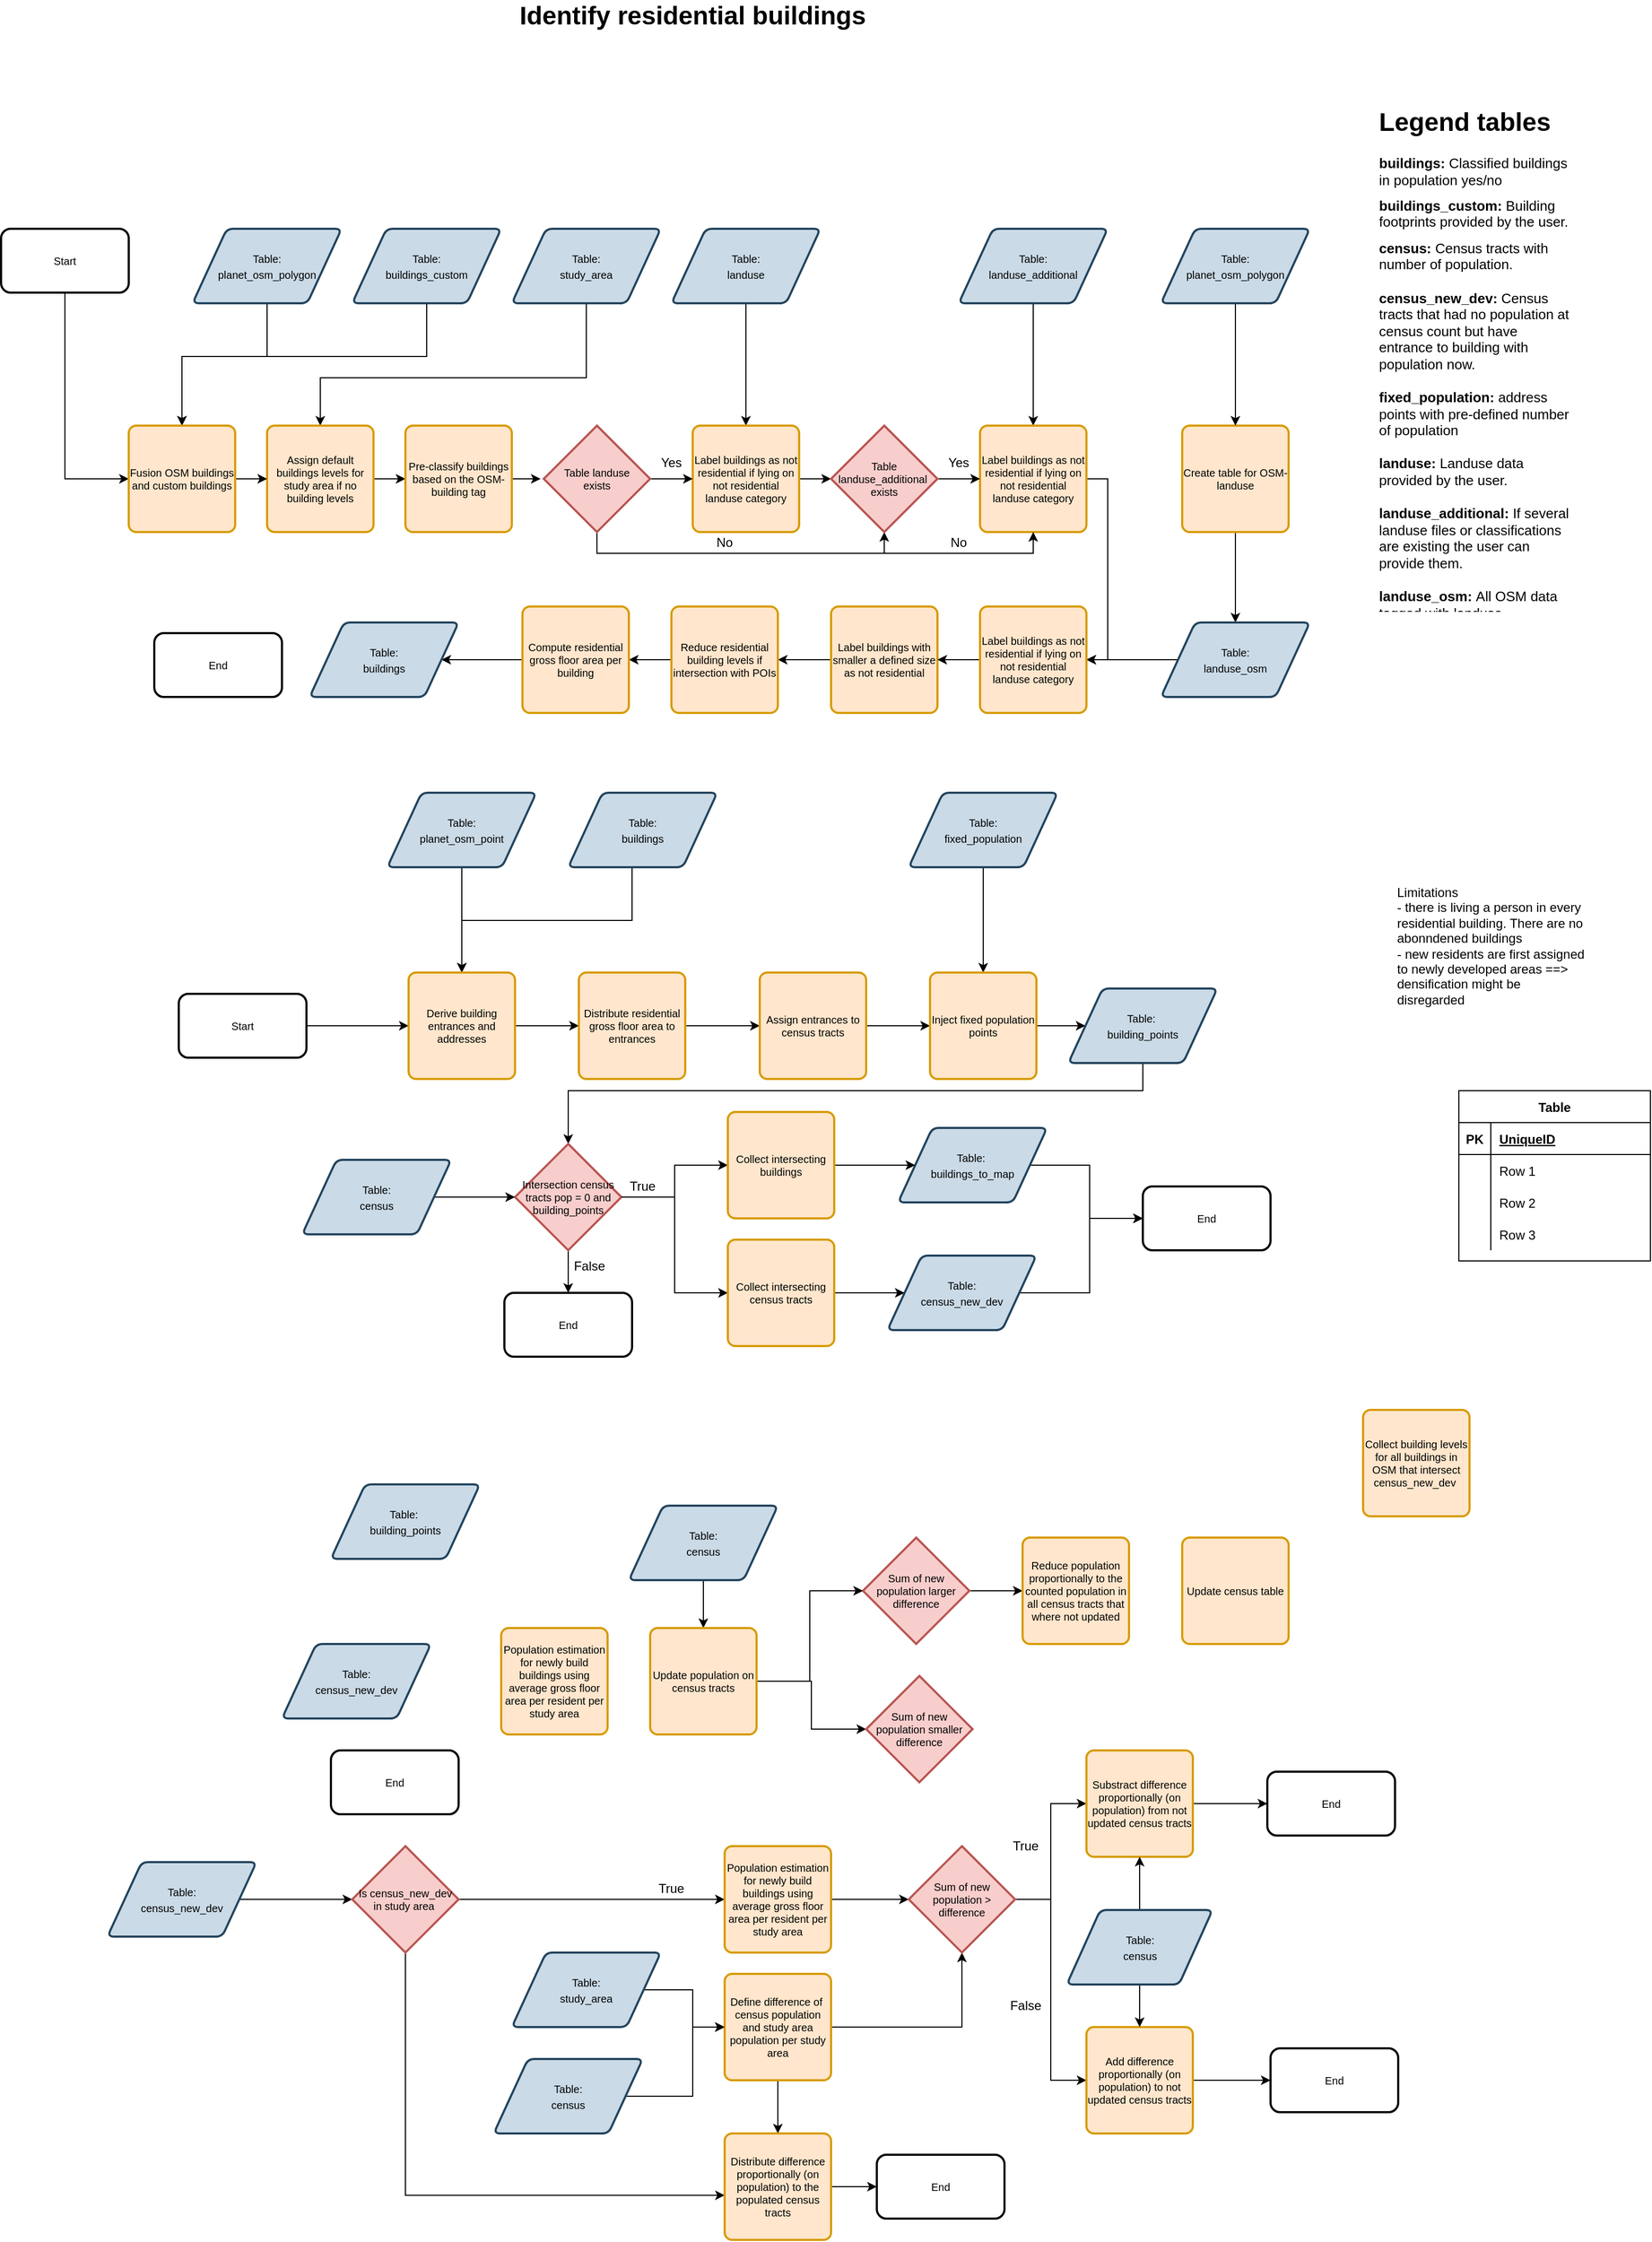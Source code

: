 <mxfile version="14.3.0" type="github">
  <diagram id="gSiPfwgvA54Z1C3vehDS" name="Page-1">
    <mxGraphModel dx="1589" dy="878" grid="1" gridSize="10" guides="1" tooltips="1" connect="1" arrows="1" fold="1" page="1" pageScale="1" pageWidth="827" pageHeight="1169" math="0" shadow="0">
      <root>
        <mxCell id="0" />
        <mxCell id="1" parent="0" />
        <mxCell id="zYgc90g8Zmz4CVXkP-po-25" style="edgeStyle=orthogonalEdgeStyle;rounded=0;orthogonalLoop=1;jettySize=auto;html=1;entryX=0;entryY=0.5;entryDx=0;entryDy=0;" parent="1" source="79B8dK87wqLwpo8yn6WV-3" target="Ia5hEZytAEmgdlomByLA-23" edge="1">
          <mxGeometry relative="1" as="geometry" />
        </mxCell>
        <mxCell id="79B8dK87wqLwpo8yn6WV-3" value="&lt;font style=&quot;font-size: 10px;&quot;&gt;Start&lt;/font&gt;" style="rounded=1;whiteSpace=wrap;html=1;strokeWidth=2;fontSize=10;" parent="1" vertex="1">
          <mxGeometry x="10" y="300" width="120" height="60" as="geometry" />
        </mxCell>
        <mxCell id="Ia5hEZytAEmgdlomByLA-24" style="edgeStyle=orthogonalEdgeStyle;rounded=0;orthogonalLoop=1;jettySize=auto;html=1;entryX=0.5;entryY=0;entryDx=0;entryDy=0;" parent="1" source="79B8dK87wqLwpo8yn6WV-5" target="Ia5hEZytAEmgdlomByLA-23" edge="1">
          <mxGeometry relative="1" as="geometry">
            <Array as="points">
              <mxPoint x="260" y="420" />
              <mxPoint x="180" y="420" />
            </Array>
          </mxGeometry>
        </mxCell>
        <mxCell id="79B8dK87wqLwpo8yn6WV-5" value="&lt;font style=&quot;font-size: 10px&quot;&gt;Table:&lt;br&gt;planet_osm_polygon&lt;/font&gt;" style="shape=parallelogram;html=1;strokeWidth=2;perimeter=parallelogramPerimeter;whiteSpace=wrap;rounded=1;arcSize=12;size=0.23;strokeColor=#23445d;fillColor=#CADAE6;" parent="1" vertex="1">
          <mxGeometry x="190" y="300" width="140" height="70" as="geometry" />
        </mxCell>
        <mxCell id="Ia5hEZytAEmgdlomByLA-28" style="edgeStyle=orthogonalEdgeStyle;rounded=0;orthogonalLoop=1;jettySize=auto;html=1;" parent="1" source="79B8dK87wqLwpo8yn6WV-6" target="79B8dK87wqLwpo8yn6WV-12" edge="1">
          <mxGeometry relative="1" as="geometry">
            <Array as="points">
              <mxPoint x="560" y="440" />
              <mxPoint x="310" y="440" />
            </Array>
          </mxGeometry>
        </mxCell>
        <mxCell id="79B8dK87wqLwpo8yn6WV-6" value="&lt;font style=&quot;font-size: 10px&quot;&gt;Table:&lt;br&gt;study_area&lt;/font&gt;" style="shape=parallelogram;html=1;strokeWidth=2;perimeter=parallelogramPerimeter;whiteSpace=wrap;rounded=1;arcSize=12;size=0.23;strokeColor=#23445d;fillColor=#CADAE6;" parent="1" vertex="1">
          <mxGeometry x="490" y="300" width="140" height="70" as="geometry" />
        </mxCell>
        <mxCell id="79B8dK87wqLwpo8yn6WV-23" style="edgeStyle=orthogonalEdgeStyle;rounded=0;orthogonalLoop=1;jettySize=auto;html=1;entryX=0;entryY=0.5;entryDx=0;entryDy=0;fontSize=10;" parent="1" source="79B8dK87wqLwpo8yn6WV-12" target="79B8dK87wqLwpo8yn6WV-13" edge="1">
          <mxGeometry relative="1" as="geometry" />
        </mxCell>
        <mxCell id="79B8dK87wqLwpo8yn6WV-12" value="Assign default buildings levels for study area if no building levels" style="rounded=1;whiteSpace=wrap;html=1;absoluteArcSize=1;arcSize=14;strokeWidth=2;fontSize=10;fillColor=#ffe6cc;strokeColor=#d79b00;" parent="1" vertex="1">
          <mxGeometry x="260" y="485" width="100" height="100" as="geometry" />
        </mxCell>
        <mxCell id="79B8dK87wqLwpo8yn6WV-36" style="edgeStyle=orthogonalEdgeStyle;rounded=0;orthogonalLoop=1;jettySize=auto;html=1;exitX=1;exitY=0.5;exitDx=0;exitDy=0;entryX=-0.03;entryY=0.495;entryDx=0;entryDy=0;entryPerimeter=0;fontSize=10;" parent="1" source="79B8dK87wqLwpo8yn6WV-13" target="79B8dK87wqLwpo8yn6WV-35" edge="1">
          <mxGeometry relative="1" as="geometry" />
        </mxCell>
        <mxCell id="79B8dK87wqLwpo8yn6WV-13" value="Pre-classify buildings based on the OSM-building tag" style="rounded=1;whiteSpace=wrap;html=1;absoluteArcSize=1;arcSize=14;strokeWidth=2;fontSize=10;fillColor=#ffe6cc;strokeColor=#d79b00;" parent="1" vertex="1">
          <mxGeometry x="390" y="485" width="100" height="100" as="geometry" />
        </mxCell>
        <mxCell id="79B8dK87wqLwpo8yn6WV-29" style="edgeStyle=orthogonalEdgeStyle;rounded=0;orthogonalLoop=1;jettySize=auto;html=1;fontSize=10;" parent="1" source="79B8dK87wqLwpo8yn6WV-14" target="79B8dK87wqLwpo8yn6WV-18" edge="1">
          <mxGeometry relative="1" as="geometry" />
        </mxCell>
        <mxCell id="79B8dK87wqLwpo8yn6WV-14" value="Create table for OSM-landuse" style="rounded=1;whiteSpace=wrap;html=1;absoluteArcSize=1;arcSize=14;strokeWidth=2;fontSize=10;fillColor=#ffe6cc;strokeColor=#d79b00;" parent="1" vertex="1">
          <mxGeometry x="1120" y="485" width="100" height="100" as="geometry" />
        </mxCell>
        <mxCell id="Ia5hEZytAEmgdlomByLA-18" value="" style="edgeStyle=orthogonalEdgeStyle;rounded=0;orthogonalLoop=1;jettySize=auto;html=1;" parent="1" source="79B8dK87wqLwpo8yn6WV-18" target="Ia5hEZytAEmgdlomByLA-10" edge="1">
          <mxGeometry relative="1" as="geometry" />
        </mxCell>
        <mxCell id="79B8dK87wqLwpo8yn6WV-18" value="&lt;font style=&quot;font-size: 10px&quot;&gt;Table:&lt;br&gt;landuse_osm&lt;/font&gt;" style="shape=parallelogram;html=1;strokeWidth=2;perimeter=parallelogramPerimeter;whiteSpace=wrap;rounded=1;arcSize=12;size=0.23;strokeColor=#23445d;fillColor=#CADAE6;" parent="1" vertex="1">
          <mxGeometry x="1100" y="670" width="140" height="70" as="geometry" />
        </mxCell>
        <mxCell id="Ia5hEZytAEmgdlomByLA-17" style="edgeStyle=orthogonalEdgeStyle;rounded=0;orthogonalLoop=1;jettySize=auto;html=1;" parent="1" source="79B8dK87wqLwpo8yn6WV-21" target="79B8dK87wqLwpo8yn6WV-14" edge="1">
          <mxGeometry relative="1" as="geometry" />
        </mxCell>
        <mxCell id="79B8dK87wqLwpo8yn6WV-21" value="&lt;font style=&quot;font-size: 10px&quot;&gt;Table:&lt;br&gt;planet_osm_polygon&lt;/font&gt;" style="shape=parallelogram;html=1;strokeWidth=2;perimeter=parallelogramPerimeter;whiteSpace=wrap;rounded=1;arcSize=12;size=0.23;strokeColor=#23445d;fillColor=#CADAE6;" parent="1" vertex="1">
          <mxGeometry x="1100" y="300" width="140" height="70" as="geometry" />
        </mxCell>
        <mxCell id="Ia5hEZytAEmgdlomByLA-5" style="edgeStyle=orthogonalEdgeStyle;rounded=0;orthogonalLoop=1;jettySize=auto;html=1;" parent="1" source="79B8dK87wqLwpo8yn6WV-24" target="79B8dK87wqLwpo8yn6WV-25" edge="1">
          <mxGeometry relative="1" as="geometry" />
        </mxCell>
        <mxCell id="79B8dK87wqLwpo8yn6WV-24" value="&lt;font style=&quot;font-size: 10px&quot;&gt;Table:&lt;br&gt;landuse&lt;br&gt;&lt;/font&gt;" style="shape=parallelogram;html=1;strokeWidth=2;perimeter=parallelogramPerimeter;whiteSpace=wrap;rounded=1;arcSize=12;size=0.23;strokeColor=#23445d;fillColor=#CADAE6;" parent="1" vertex="1">
          <mxGeometry x="640" y="300" width="140" height="70" as="geometry" />
        </mxCell>
        <mxCell id="Ia5hEZytAEmgdlomByLA-7" style="edgeStyle=orthogonalEdgeStyle;rounded=0;orthogonalLoop=1;jettySize=auto;html=1;exitX=1;exitY=0.5;exitDx=0;exitDy=0;entryX=0;entryY=0.5;entryDx=0;entryDy=0;entryPerimeter=0;" parent="1" source="79B8dK87wqLwpo8yn6WV-25" target="79B8dK87wqLwpo8yn6WV-38" edge="1">
          <mxGeometry relative="1" as="geometry" />
        </mxCell>
        <mxCell id="79B8dK87wqLwpo8yn6WV-25" value="Label buildings as not residential if lying on not residential landuse category" style="rounded=1;whiteSpace=wrap;html=1;absoluteArcSize=1;arcSize=14;strokeWidth=2;fontSize=10;fillColor=#ffe6cc;strokeColor=#d79b00;" parent="1" vertex="1">
          <mxGeometry x="660" y="485" width="100" height="100" as="geometry" />
        </mxCell>
        <mxCell id="Ia5hEZytAEmgdlomByLA-8" style="edgeStyle=orthogonalEdgeStyle;rounded=0;orthogonalLoop=1;jettySize=auto;html=1;entryX=0.5;entryY=0;entryDx=0;entryDy=0;" parent="1" source="79B8dK87wqLwpo8yn6WV-30" target="79B8dK87wqLwpo8yn6WV-31" edge="1">
          <mxGeometry relative="1" as="geometry" />
        </mxCell>
        <mxCell id="79B8dK87wqLwpo8yn6WV-30" value="&lt;font style=&quot;font-size: 10px&quot;&gt;Table:&lt;br&gt;landuse_additional&lt;br&gt;&lt;/font&gt;" style="shape=parallelogram;html=1;strokeWidth=2;perimeter=parallelogramPerimeter;whiteSpace=wrap;rounded=1;arcSize=12;size=0.23;strokeColor=#23445d;fillColor=#CADAE6;" parent="1" vertex="1">
          <mxGeometry x="910" y="300" width="140" height="70" as="geometry" />
        </mxCell>
        <mxCell id="Ia5hEZytAEmgdlomByLA-15" style="edgeStyle=orthogonalEdgeStyle;rounded=0;orthogonalLoop=1;jettySize=auto;html=1;exitX=1;exitY=0.5;exitDx=0;exitDy=0;entryX=1;entryY=0.5;entryDx=0;entryDy=0;" parent="1" source="79B8dK87wqLwpo8yn6WV-31" target="Ia5hEZytAEmgdlomByLA-10" edge="1">
          <mxGeometry relative="1" as="geometry" />
        </mxCell>
        <mxCell id="79B8dK87wqLwpo8yn6WV-31" value="Label buildings as not residential if lying on not residential landuse category" style="rounded=1;whiteSpace=wrap;html=1;absoluteArcSize=1;arcSize=14;strokeWidth=2;fontSize=10;fillColor=#ffe6cc;strokeColor=#d79b00;" parent="1" vertex="1">
          <mxGeometry x="930" y="485" width="100" height="100" as="geometry" />
        </mxCell>
        <mxCell id="Ia5hEZytAEmgdlomByLA-4" style="edgeStyle=orthogonalEdgeStyle;rounded=0;orthogonalLoop=1;jettySize=auto;html=1;exitX=1;exitY=0.5;exitDx=0;exitDy=0;exitPerimeter=0;entryX=0;entryY=0.5;entryDx=0;entryDy=0;" parent="1" source="79B8dK87wqLwpo8yn6WV-35" target="79B8dK87wqLwpo8yn6WV-25" edge="1">
          <mxGeometry relative="1" as="geometry" />
        </mxCell>
        <mxCell id="Ia5hEZytAEmgdlomByLA-16" style="edgeStyle=orthogonalEdgeStyle;rounded=0;orthogonalLoop=1;jettySize=auto;html=1;entryX=0.5;entryY=1;entryDx=0;entryDy=0;entryPerimeter=0;" parent="1" source="79B8dK87wqLwpo8yn6WV-35" target="79B8dK87wqLwpo8yn6WV-38" edge="1">
          <mxGeometry relative="1" as="geometry">
            <Array as="points">
              <mxPoint x="570" y="605" />
              <mxPoint x="840" y="605" />
            </Array>
          </mxGeometry>
        </mxCell>
        <mxCell id="79B8dK87wqLwpo8yn6WV-35" value="Table landuse &lt;br&gt;exists" style="strokeWidth=2;html=1;shape=mxgraph.flowchart.decision;whiteSpace=wrap;rounded=1;fontSize=10;fillColor=#f8cecc;strokeColor=#b85450;" parent="1" vertex="1">
          <mxGeometry x="520" y="485" width="100" height="100" as="geometry" />
        </mxCell>
        <mxCell id="Ia5hEZytAEmgdlomByLA-9" style="edgeStyle=orthogonalEdgeStyle;rounded=0;orthogonalLoop=1;jettySize=auto;html=1;exitX=1;exitY=0.5;exitDx=0;exitDy=0;exitPerimeter=0;entryX=0;entryY=0.5;entryDx=0;entryDy=0;" parent="1" source="79B8dK87wqLwpo8yn6WV-38" target="79B8dK87wqLwpo8yn6WV-31" edge="1">
          <mxGeometry relative="1" as="geometry" />
        </mxCell>
        <mxCell id="Ia5hEZytAEmgdlomByLA-21" style="edgeStyle=orthogonalEdgeStyle;rounded=0;orthogonalLoop=1;jettySize=auto;html=1;exitX=0.5;exitY=1;exitDx=0;exitDy=0;exitPerimeter=0;entryX=0.5;entryY=1;entryDx=0;entryDy=0;" parent="1" source="79B8dK87wqLwpo8yn6WV-38" target="79B8dK87wqLwpo8yn6WV-31" edge="1">
          <mxGeometry relative="1" as="geometry" />
        </mxCell>
        <mxCell id="79B8dK87wqLwpo8yn6WV-38" value="Table landuse_additional&amp;nbsp;&lt;br&gt;exists" style="strokeWidth=2;html=1;shape=mxgraph.flowchart.decision;whiteSpace=wrap;rounded=1;fontSize=10;fillColor=#f8cecc;strokeColor=#b85450;" parent="1" vertex="1">
          <mxGeometry x="790" y="485" width="100" height="100" as="geometry" />
        </mxCell>
        <mxCell id="Ia5hEZytAEmgdlomByLA-22" value="" style="edgeStyle=orthogonalEdgeStyle;rounded=0;orthogonalLoop=1;jettySize=auto;html=1;" parent="1" source="79B8dK87wqLwpo8yn6WV-40" target="79B8dK87wqLwpo8yn6WV-42" edge="1">
          <mxGeometry relative="1" as="geometry" />
        </mxCell>
        <mxCell id="79B8dK87wqLwpo8yn6WV-40" value="Label buildings with smaller a defined size as not residential" style="rounded=1;whiteSpace=wrap;html=1;absoluteArcSize=1;arcSize=14;strokeWidth=2;fontSize=10;fillColor=#ffe6cc;strokeColor=#d79b00;" parent="1" vertex="1">
          <mxGeometry x="790" y="655" width="100" height="100" as="geometry" />
        </mxCell>
        <mxCell id="zYgc90g8Zmz4CVXkP-po-23" value="" style="edgeStyle=orthogonalEdgeStyle;rounded=0;orthogonalLoop=1;jettySize=auto;html=1;" parent="1" source="79B8dK87wqLwpo8yn6WV-42" target="Ia5hEZytAEmgdlomByLA-44" edge="1">
          <mxGeometry relative="1" as="geometry" />
        </mxCell>
        <mxCell id="79B8dK87wqLwpo8yn6WV-42" value="Reduce residential building levels if intersection with POIs" style="rounded=1;whiteSpace=wrap;html=1;absoluteArcSize=1;arcSize=14;strokeWidth=2;fontSize=10;fillColor=#ffe6cc;strokeColor=#d79b00;" parent="1" vertex="1">
          <mxGeometry x="640" y="655" width="100" height="100" as="geometry" />
        </mxCell>
        <mxCell id="Ia5hEZytAEmgdlomByLA-26" style="edgeStyle=orthogonalEdgeStyle;rounded=0;orthogonalLoop=1;jettySize=auto;html=1;entryX=0.5;entryY=0;entryDx=0;entryDy=0;" parent="1" source="Ia5hEZytAEmgdlomByLA-1" target="Ia5hEZytAEmgdlomByLA-23" edge="1">
          <mxGeometry relative="1" as="geometry">
            <Array as="points">
              <mxPoint x="410" y="420" />
              <mxPoint x="180" y="420" />
            </Array>
          </mxGeometry>
        </mxCell>
        <mxCell id="Ia5hEZytAEmgdlomByLA-1" value="&lt;font style=&quot;font-size: 10px&quot;&gt;Table:&lt;br&gt;buildings_custom&lt;/font&gt;" style="shape=parallelogram;html=1;strokeWidth=2;perimeter=parallelogramPerimeter;whiteSpace=wrap;rounded=1;arcSize=12;size=0.23;strokeColor=#23445d;fillColor=#CADAE6;" parent="1" vertex="1">
          <mxGeometry x="340" y="300" width="140" height="70" as="geometry" />
        </mxCell>
        <mxCell id="Ia5hEZytAEmgdlomByLA-19" value="" style="edgeStyle=orthogonalEdgeStyle;rounded=0;orthogonalLoop=1;jettySize=auto;html=1;" parent="1" source="Ia5hEZytAEmgdlomByLA-10" target="79B8dK87wqLwpo8yn6WV-40" edge="1">
          <mxGeometry relative="1" as="geometry" />
        </mxCell>
        <mxCell id="Ia5hEZytAEmgdlomByLA-10" value="Label buildings as not residential if lying on not residential landuse category" style="rounded=1;whiteSpace=wrap;html=1;absoluteArcSize=1;arcSize=14;strokeWidth=2;fontSize=10;fillColor=#ffe6cc;strokeColor=#d79b00;" parent="1" vertex="1">
          <mxGeometry x="930" y="655" width="100" height="100" as="geometry" />
        </mxCell>
        <mxCell id="Ia5hEZytAEmgdlomByLA-27" value="" style="edgeStyle=orthogonalEdgeStyle;rounded=0;orthogonalLoop=1;jettySize=auto;html=1;" parent="1" source="Ia5hEZytAEmgdlomByLA-23" target="79B8dK87wqLwpo8yn6WV-12" edge="1">
          <mxGeometry relative="1" as="geometry" />
        </mxCell>
        <mxCell id="Ia5hEZytAEmgdlomByLA-23" value="Fusion OSM buildings and custom buildings" style="rounded=1;whiteSpace=wrap;html=1;absoluteArcSize=1;arcSize=14;strokeWidth=2;fontSize=10;fillColor=#ffe6cc;strokeColor=#d79b00;" parent="1" vertex="1">
          <mxGeometry x="130" y="485" width="100" height="100" as="geometry" />
        </mxCell>
        <mxCell id="Ia5hEZytAEmgdlomByLA-30" value="&lt;font style=&quot;font-size: 10px&quot;&gt;End&lt;/font&gt;" style="rounded=1;whiteSpace=wrap;html=1;strokeWidth=2;fontSize=10;" parent="1" vertex="1">
          <mxGeometry x="154" y="680" width="120" height="60" as="geometry" />
        </mxCell>
        <mxCell id="Ia5hEZytAEmgdlomByLA-32" value="Yes" style="text;html=1;strokeColor=none;fillColor=none;align=center;verticalAlign=middle;whiteSpace=wrap;rounded=0;" parent="1" vertex="1">
          <mxGeometry x="620" y="510" width="40" height="20" as="geometry" />
        </mxCell>
        <mxCell id="Ia5hEZytAEmgdlomByLA-34" value="No" style="text;html=1;strokeColor=none;fillColor=none;align=center;verticalAlign=middle;whiteSpace=wrap;rounded=0;" parent="1" vertex="1">
          <mxGeometry x="670" y="585" width="40" height="20" as="geometry" />
        </mxCell>
        <mxCell id="Ia5hEZytAEmgdlomByLA-35" value="No" style="text;html=1;strokeColor=none;fillColor=none;align=center;verticalAlign=middle;whiteSpace=wrap;rounded=0;" parent="1" vertex="1">
          <mxGeometry x="890" y="585" width="40" height="20" as="geometry" />
        </mxCell>
        <mxCell id="Ia5hEZytAEmgdlomByLA-36" value="Yes" style="text;html=1;strokeColor=none;fillColor=none;align=center;verticalAlign=middle;whiteSpace=wrap;rounded=0;" parent="1" vertex="1">
          <mxGeometry x="890" y="510" width="40" height="20" as="geometry" />
        </mxCell>
        <mxCell id="wJF8mjxWtDOm_poNGh10-41" value="" style="edgeStyle=orthogonalEdgeStyle;rounded=0;orthogonalLoop=1;jettySize=auto;html=1;" parent="1" source="Ia5hEZytAEmgdlomByLA-39" target="Ia5hEZytAEmgdlomByLA-43" edge="1">
          <mxGeometry relative="1" as="geometry" />
        </mxCell>
        <mxCell id="Ia5hEZytAEmgdlomByLA-39" value="&lt;font style=&quot;font-size: 10px&quot;&gt;Start&lt;/font&gt;" style="rounded=1;whiteSpace=wrap;html=1;strokeWidth=2;fontSize=10;" parent="1" vertex="1">
          <mxGeometry x="177" y="1019" width="120" height="60" as="geometry" />
        </mxCell>
        <mxCell id="zYgc90g8Zmz4CVXkP-po-4" style="edgeStyle=orthogonalEdgeStyle;rounded=0;orthogonalLoop=1;jettySize=auto;html=1;" parent="1" source="Ia5hEZytAEmgdlomByLA-40" target="Ia5hEZytAEmgdlomByLA-43" edge="1">
          <mxGeometry relative="1" as="geometry">
            <Array as="points">
              <mxPoint x="603" y="950" />
              <mxPoint x="443" y="950" />
            </Array>
          </mxGeometry>
        </mxCell>
        <mxCell id="Ia5hEZytAEmgdlomByLA-40" value="&lt;font style=&quot;font-size: 10px&quot;&gt;Table:&lt;br&gt;buildings&lt;br&gt;&lt;/font&gt;" style="shape=parallelogram;html=1;strokeWidth=2;perimeter=parallelogramPerimeter;whiteSpace=wrap;rounded=1;arcSize=12;size=0.23;strokeColor=#23445d;fillColor=#CADAE6;" parent="1" vertex="1">
          <mxGeometry x="543" y="830" width="140" height="70" as="geometry" />
        </mxCell>
        <mxCell id="Ia5hEZytAEmgdlomByLA-45" value="" style="edgeStyle=orthogonalEdgeStyle;rounded=0;orthogonalLoop=1;jettySize=auto;html=1;" parent="1" source="Ia5hEZytAEmgdlomByLA-42" target="Ia5hEZytAEmgdlomByLA-43" edge="1">
          <mxGeometry relative="1" as="geometry" />
        </mxCell>
        <mxCell id="Ia5hEZytAEmgdlomByLA-42" value="&lt;font style=&quot;font-size: 10px&quot;&gt;Table:&lt;br&gt;planet_osm_point&lt;br&gt;&lt;/font&gt;" style="shape=parallelogram;html=1;strokeWidth=2;perimeter=parallelogramPerimeter;whiteSpace=wrap;rounded=1;arcSize=12;size=0.23;strokeColor=#23445d;fillColor=#CADAE6;" parent="1" vertex="1">
          <mxGeometry x="373" y="830" width="140" height="70" as="geometry" />
        </mxCell>
        <mxCell id="zYgc90g8Zmz4CVXkP-po-5" value="" style="edgeStyle=orthogonalEdgeStyle;rounded=0;orthogonalLoop=1;jettySize=auto;html=1;" parent="1" source="Ia5hEZytAEmgdlomByLA-43" target="Ia5hEZytAEmgdlomByLA-47" edge="1">
          <mxGeometry relative="1" as="geometry" />
        </mxCell>
        <mxCell id="Ia5hEZytAEmgdlomByLA-43" value="Derive building entrances and addresses" style="rounded=1;whiteSpace=wrap;html=1;absoluteArcSize=1;arcSize=14;strokeWidth=2;fontSize=10;fillColor=#ffe6cc;strokeColor=#d79b00;" parent="1" vertex="1">
          <mxGeometry x="393" y="999" width="100" height="100" as="geometry" />
        </mxCell>
        <mxCell id="zYgc90g8Zmz4CVXkP-po-22" value="" style="edgeStyle=orthogonalEdgeStyle;rounded=0;orthogonalLoop=1;jettySize=auto;html=1;" parent="1" source="Ia5hEZytAEmgdlomByLA-44" target="zYgc90g8Zmz4CVXkP-po-21" edge="1">
          <mxGeometry relative="1" as="geometry" />
        </mxCell>
        <mxCell id="Ia5hEZytAEmgdlomByLA-44" value="Compute residential gross floor area per building" style="rounded=1;whiteSpace=wrap;html=1;absoluteArcSize=1;arcSize=14;strokeWidth=2;fontSize=10;fillColor=#ffe6cc;strokeColor=#d79b00;" parent="1" vertex="1">
          <mxGeometry x="500" y="655" width="100" height="100" as="geometry" />
        </mxCell>
        <mxCell id="zYgc90g8Zmz4CVXkP-po-7" value="" style="edgeStyle=orthogonalEdgeStyle;rounded=0;orthogonalLoop=1;jettySize=auto;html=1;" parent="1" source="Ia5hEZytAEmgdlomByLA-47" target="zYgc90g8Zmz4CVXkP-po-6" edge="1">
          <mxGeometry relative="1" as="geometry" />
        </mxCell>
        <mxCell id="Ia5hEZytAEmgdlomByLA-47" value="Distribute residential gross floor area to entrances" style="rounded=1;whiteSpace=wrap;html=1;absoluteArcSize=1;arcSize=14;strokeWidth=2;fontSize=10;fillColor=#ffe6cc;strokeColor=#d79b00;" parent="1" vertex="1">
          <mxGeometry x="553" y="999" width="100" height="100" as="geometry" />
        </mxCell>
        <mxCell id="zYgc90g8Zmz4CVXkP-po-10" value="" style="edgeStyle=orthogonalEdgeStyle;rounded=0;orthogonalLoop=1;jettySize=auto;html=1;" parent="1" source="Ia5hEZytAEmgdlomByLA-49" target="zYgc90g8Zmz4CVXkP-po-9" edge="1">
          <mxGeometry relative="1" as="geometry" />
        </mxCell>
        <mxCell id="Ia5hEZytAEmgdlomByLA-49" value="&lt;font style=&quot;font-size: 10px&quot;&gt;Table:&lt;br&gt;fixed_population&lt;br&gt;&lt;/font&gt;" style="shape=parallelogram;html=1;strokeWidth=2;perimeter=parallelogramPerimeter;whiteSpace=wrap;rounded=1;arcSize=12;size=0.23;strokeColor=#23445d;fillColor=#CADAE6;" parent="1" vertex="1">
          <mxGeometry x="863" y="830" width="140" height="70" as="geometry" />
        </mxCell>
        <mxCell id="Ia5hEZytAEmgdlomByLA-53" value="Population estimation for newly build buildings using average gross floor area per resident per study area" style="rounded=1;whiteSpace=wrap;html=1;absoluteArcSize=1;arcSize=14;strokeWidth=2;fontSize=10;fillColor=#ffe6cc;strokeColor=#d79b00;" parent="1" vertex="1">
          <mxGeometry x="480" y="1615" width="100" height="100" as="geometry" />
        </mxCell>
        <mxCell id="wJF8mjxWtDOm_poNGh10-36" value="" style="edgeStyle=orthogonalEdgeStyle;rounded=0;orthogonalLoop=1;jettySize=auto;html=1;" parent="1" source="Ia5hEZytAEmgdlomByLA-54" target="wJF8mjxWtDOm_poNGh10-33" edge="1">
          <mxGeometry relative="1" as="geometry" />
        </mxCell>
        <mxCell id="Ia5hEZytAEmgdlomByLA-54" value="Sum of new population larger difference" style="strokeWidth=2;html=1;shape=mxgraph.flowchart.decision;whiteSpace=wrap;rounded=1;fontSize=10;fillColor=#f8cecc;strokeColor=#b85450;" parent="1" vertex="1">
          <mxGeometry x="820" y="1530" width="100" height="100" as="geometry" />
        </mxCell>
        <mxCell id="zYgc90g8Zmz4CVXkP-po-1" value="&lt;font style=&quot;font-size: 24px&quot;&gt;&lt;b&gt;Identify residential buildings&lt;/b&gt;&lt;/font&gt;" style="text;html=1;strokeColor=none;fillColor=none;align=center;verticalAlign=middle;whiteSpace=wrap;rounded=0;" parent="1" vertex="1">
          <mxGeometry x="310" y="90" width="700" height="20" as="geometry" />
        </mxCell>
        <mxCell id="zYgc90g8Zmz4CVXkP-po-11" value="" style="edgeStyle=orthogonalEdgeStyle;rounded=0;orthogonalLoop=1;jettySize=auto;html=1;" parent="1" source="zYgc90g8Zmz4CVXkP-po-6" target="zYgc90g8Zmz4CVXkP-po-9" edge="1">
          <mxGeometry relative="1" as="geometry" />
        </mxCell>
        <mxCell id="zYgc90g8Zmz4CVXkP-po-6" value="Assign entrances to census tracts" style="rounded=1;whiteSpace=wrap;html=1;absoluteArcSize=1;arcSize=14;strokeWidth=2;fontSize=10;fillColor=#ffe6cc;strokeColor=#d79b00;" parent="1" vertex="1">
          <mxGeometry x="723" y="999" width="100" height="100" as="geometry" />
        </mxCell>
        <mxCell id="wJF8mjxWtDOm_poNGh10-5" value="" style="edgeStyle=orthogonalEdgeStyle;rounded=0;orthogonalLoop=1;jettySize=auto;html=1;" parent="1" source="zYgc90g8Zmz4CVXkP-po-9" target="wJF8mjxWtDOm_poNGh10-4" edge="1">
          <mxGeometry relative="1" as="geometry" />
        </mxCell>
        <mxCell id="zYgc90g8Zmz4CVXkP-po-9" value="Inject fixed population points" style="rounded=1;whiteSpace=wrap;html=1;absoluteArcSize=1;arcSize=14;strokeWidth=2;fontSize=10;fillColor=#ffe6cc;strokeColor=#d79b00;" parent="1" vertex="1">
          <mxGeometry x="883" y="999" width="100" height="100" as="geometry" />
        </mxCell>
        <mxCell id="zYgc90g8Zmz4CVXkP-po-17" value="Limitations&lt;br&gt;- there is living a person in every residential building. There are no abonndened buildings&lt;br&gt;- new residents are first assigned to newly developed areas ==&amp;gt; densification might be disregarded&lt;br&gt;" style="text;html=1;strokeColor=none;fillColor=none;align=left;verticalAlign=middle;whiteSpace=wrap;rounded=0;" parent="1" vertex="1">
          <mxGeometry x="1320" y="879" width="180" height="190" as="geometry" />
        </mxCell>
        <mxCell id="zYgc90g8Zmz4CVXkP-po-18" value="Collect building levels for all buildings in OSM that intersect census_new_dev&amp;nbsp;" style="rounded=1;whiteSpace=wrap;html=1;absoluteArcSize=1;arcSize=14;strokeWidth=2;fontSize=10;fillColor=#ffe6cc;strokeColor=#d79b00;" parent="1" vertex="1">
          <mxGeometry x="1290" y="1410" width="100" height="100" as="geometry" />
        </mxCell>
        <mxCell id="wJF8mjxWtDOm_poNGh10-68" style="edgeStyle=orthogonalEdgeStyle;rounded=0;orthogonalLoop=1;jettySize=auto;html=1;entryX=0;entryY=0.5;entryDx=0;entryDy=0;" parent="1" source="zYgc90g8Zmz4CVXkP-po-19" target="wJF8mjxWtDOm_poNGh10-42" edge="1">
          <mxGeometry relative="1" as="geometry">
            <Array as="points">
              <mxPoint x="1033" y="1180" />
              <mxPoint x="1033" y="1230" />
            </Array>
          </mxGeometry>
        </mxCell>
        <mxCell id="zYgc90g8Zmz4CVXkP-po-19" value="&lt;font style=&quot;font-size: 10px&quot;&gt;Table:&amp;nbsp;&lt;br&gt;buildings_to_map&lt;/font&gt;" style="shape=parallelogram;html=1;strokeWidth=2;perimeter=parallelogramPerimeter;whiteSpace=wrap;rounded=1;arcSize=12;size=0.23;strokeColor=#23445d;fillColor=#CADAE6;" parent="1" vertex="1">
          <mxGeometry x="853" y="1145" width="140" height="70" as="geometry" />
        </mxCell>
        <mxCell id="zYgc90g8Zmz4CVXkP-po-21" value="&lt;font style=&quot;font-size: 10px&quot;&gt;Table:&lt;br&gt;buildings&lt;br&gt;&lt;/font&gt;" style="shape=parallelogram;html=1;strokeWidth=2;perimeter=parallelogramPerimeter;whiteSpace=wrap;rounded=1;arcSize=12;size=0.23;strokeColor=#23445d;fillColor=#CADAE6;" parent="1" vertex="1">
          <mxGeometry x="300" y="670" width="140" height="70" as="geometry" />
        </mxCell>
        <mxCell id="zYgc90g8Zmz4CVXkP-po-24" value="&lt;h1&gt;&lt;span&gt;Legend tables&lt;/span&gt;&lt;/h1&gt;&lt;h1 style=&quot;font-size: 13px&quot;&gt;&lt;font style=&quot;font-size: 13px&quot;&gt;buildings: &lt;span style=&quot;font-weight: normal&quot;&gt;Classified buildings in population yes/no&amp;nbsp;&lt;/span&gt;&lt;/font&gt;&lt;/h1&gt;&lt;h1 style=&quot;font-size: 13px&quot;&gt;buildings_custom:&lt;span style=&quot;font-weight: normal&quot;&gt; Building footprints provided by the user.&lt;/span&gt;&lt;/h1&gt;&lt;div style=&quot;font-size: 13px&quot;&gt;&lt;font style=&quot;font-size: 13px&quot;&gt;&lt;b&gt;census: &lt;/b&gt;Census tracts with number of population.&lt;/font&gt;&lt;/div&gt;&lt;div style=&quot;font-size: 13px&quot;&gt;&lt;font style=&quot;font-size: 13px&quot;&gt;&lt;br&gt;&lt;/font&gt;&lt;/div&gt;&lt;div style=&quot;font-size: 13px&quot;&gt;&lt;font style=&quot;font-size: 13px&quot;&gt;&lt;b&gt;census_new_dev: &lt;/b&gt;Census tracts that had no population at census count but have entrance to building with population now.&lt;/font&gt;&lt;/div&gt;&lt;div style=&quot;font-size: 13px&quot;&gt;&lt;font style=&quot;font-size: 13px&quot;&gt;&lt;b&gt;&lt;br&gt;&lt;/b&gt;&lt;/font&gt;&lt;/div&gt;&lt;div style=&quot;font-size: 13px&quot;&gt;&lt;b&gt;fixed_population: &lt;/b&gt;address points with pre-defined number of population&lt;/div&gt;&lt;div style=&quot;font-size: 13px&quot;&gt;&lt;font style=&quot;font-size: 13px&quot;&gt;&lt;b&gt;&lt;br&gt;&lt;/b&gt;&lt;/font&gt;&lt;/div&gt;&lt;div style=&quot;font-size: 13px&quot;&gt;&lt;font style=&quot;font-size: 13px&quot;&gt;&lt;b&gt;landuse: &lt;/b&gt;Landuse data provided by the user.&lt;/font&gt;&lt;/div&gt;&lt;div style=&quot;font-size: 13px&quot;&gt;&lt;span style=&quot;font-weight: normal&quot;&gt;&lt;font style=&quot;font-size: 13px&quot;&gt;&lt;br&gt;&lt;/font&gt;&lt;/span&gt;&lt;/div&gt;&lt;div style=&quot;font-size: 13px&quot;&gt;&lt;font style=&quot;font-size: 13px&quot;&gt;&lt;b&gt;landuse_additional:&lt;/b&gt; If several landuse files or classifications are existing the user can provide them.&lt;/font&gt;&lt;/div&gt;&lt;div style=&quot;font-size: 13px&quot;&gt;&lt;font style=&quot;font-size: 13px&quot;&gt;&lt;br&gt;&lt;/font&gt;&lt;/div&gt;&lt;div style=&quot;font-size: 13px&quot;&gt;&lt;font style=&quot;font-size: 13px&quot;&gt;&lt;b&gt;landuse_osm: &lt;/b&gt;All OSM data tagged with landuse.&amp;nbsp;&lt;/font&gt;&lt;/div&gt;&lt;h1 style=&quot;font-size: 13px&quot;&gt;&lt;font style=&quot;font-size: 13px&quot;&gt;planet_osm_polygon:&lt;span style=&quot;font-weight: normal&quot;&gt; All OSM data modelled as Polygon&lt;/span&gt;&lt;/font&gt;&lt;/h1&gt;&lt;div&gt;&lt;font style=&quot;font-size: 13px&quot;&gt;&lt;h1 style=&quot;font-size: 13px&quot;&gt;planet_osm_point:&lt;span style=&quot;font-weight: normal&quot;&gt;&amp;nbsp;All OSM data modelled as Point&lt;/span&gt;&lt;/h1&gt;&lt;div&gt;&lt;span style=&quot;font-weight: normal&quot;&gt;&lt;br&gt;&lt;/span&gt;&lt;/div&gt;&lt;div&gt;&lt;span style=&quot;font-weight: normal&quot;&gt;&lt;br&gt;&lt;/span&gt;&lt;/div&gt;&lt;/font&gt;&lt;/div&gt;&lt;div style=&quot;font-size: 13px&quot;&gt;&lt;span style=&quot;font-weight: normal&quot;&gt;&lt;font style=&quot;font-size: 13px&quot;&gt;&lt;br&gt;&lt;/font&gt;&lt;/span&gt;&lt;/div&gt;&lt;div style=&quot;font-size: 13px&quot;&gt;&lt;span style=&quot;font-weight: normal&quot;&gt;&lt;br&gt;&lt;/span&gt;&lt;/div&gt;&lt;div&gt;&lt;span style=&quot;font-weight: normal&quot;&gt;&lt;br&gt;&lt;/span&gt;&lt;/div&gt;&lt;div&gt;&lt;span style=&quot;font-weight: normal&quot;&gt;&lt;br&gt;&lt;/span&gt;&lt;/div&gt;&lt;div&gt;&lt;span style=&quot;font-weight: normal&quot;&gt;&lt;br&gt;&lt;/span&gt;&lt;/div&gt;" style="text;html=1;strokeColor=none;fillColor=none;spacing=5;spacingTop=-20;whiteSpace=wrap;overflow=hidden;rounded=0;" parent="1" vertex="1">
          <mxGeometry x="1300" y="180" width="190" height="480" as="geometry" />
        </mxCell>
        <mxCell id="wJF8mjxWtDOm_poNGh10-66" style="edgeStyle=orthogonalEdgeStyle;rounded=0;orthogonalLoop=1;jettySize=auto;html=1;" parent="1" source="wJF8mjxWtDOm_poNGh10-4" target="wJF8mjxWtDOm_poNGh10-39" edge="1">
          <mxGeometry relative="1" as="geometry">
            <Array as="points">
              <mxPoint x="1083" y="1110" />
              <mxPoint x="543" y="1110" />
            </Array>
          </mxGeometry>
        </mxCell>
        <mxCell id="wJF8mjxWtDOm_poNGh10-4" value="&lt;font style=&quot;font-size: 10px&quot;&gt;Table:&amp;nbsp;&lt;br&gt;building_points&lt;/font&gt;" style="shape=parallelogram;html=1;strokeWidth=2;perimeter=parallelogramPerimeter;whiteSpace=wrap;rounded=1;arcSize=12;size=0.23;strokeColor=#23445d;fillColor=#CADAE6;" parent="1" vertex="1">
          <mxGeometry x="1013" y="1014" width="140" height="70" as="geometry" />
        </mxCell>
        <mxCell id="wJF8mjxWtDOm_poNGh10-6" value="&lt;font style=&quot;font-size: 10px&quot;&gt;Table:&amp;nbsp;&lt;br&gt;building_points&lt;/font&gt;" style="shape=parallelogram;html=1;strokeWidth=2;perimeter=parallelogramPerimeter;whiteSpace=wrap;rounded=1;arcSize=12;size=0.23;strokeColor=#23445d;fillColor=#CADAE6;" parent="1" vertex="1">
          <mxGeometry x="320" y="1480" width="140" height="70" as="geometry" />
        </mxCell>
        <mxCell id="wJF8mjxWtDOm_poNGh10-69" style="edgeStyle=orthogonalEdgeStyle;rounded=0;orthogonalLoop=1;jettySize=auto;html=1;entryX=0;entryY=0.5;entryDx=0;entryDy=0;" parent="1" source="wJF8mjxWtDOm_poNGh10-8" target="wJF8mjxWtDOm_poNGh10-42" edge="1">
          <mxGeometry relative="1" as="geometry">
            <Array as="points">
              <mxPoint x="1033" y="1300" />
              <mxPoint x="1033" y="1230" />
            </Array>
          </mxGeometry>
        </mxCell>
        <mxCell id="wJF8mjxWtDOm_poNGh10-8" value="&lt;font style=&quot;font-size: 10px&quot;&gt;Table:&lt;br&gt;census_new_dev&lt;br&gt;&lt;/font&gt;" style="shape=parallelogram;html=1;strokeWidth=2;perimeter=parallelogramPerimeter;whiteSpace=wrap;rounded=1;arcSize=12;size=0.23;strokeColor=#23445d;fillColor=#CADAE6;" parent="1" vertex="1">
          <mxGeometry x="843" y="1265" width="140" height="70" as="geometry" />
        </mxCell>
        <mxCell id="wJF8mjxWtDOm_poNGh10-11" value="&lt;font style=&quot;font-size: 10px&quot;&gt;Table:&lt;br&gt;census_new_dev&lt;br&gt;&lt;/font&gt;" style="shape=parallelogram;html=1;strokeWidth=2;perimeter=parallelogramPerimeter;whiteSpace=wrap;rounded=1;arcSize=12;size=0.23;strokeColor=#23445d;fillColor=#CADAE6;" parent="1" vertex="1">
          <mxGeometry x="274" y="1630" width="140" height="70" as="geometry" />
        </mxCell>
        <mxCell id="wJF8mjxWtDOm_poNGh10-25" value="" style="edgeStyle=orthogonalEdgeStyle;rounded=0;orthogonalLoop=1;jettySize=auto;html=1;" parent="1" source="wJF8mjxWtDOm_poNGh10-16" target="wJF8mjxWtDOm_poNGh10-17" edge="1">
          <mxGeometry relative="1" as="geometry" />
        </mxCell>
        <mxCell id="wJF8mjxWtDOm_poNGh10-16" value="&lt;font style=&quot;font-size: 10px&quot;&gt;Table:&lt;br&gt;census&lt;br&gt;&lt;/font&gt;" style="shape=parallelogram;html=1;strokeWidth=2;perimeter=parallelogramPerimeter;whiteSpace=wrap;rounded=1;arcSize=12;size=0.23;strokeColor=#23445d;fillColor=#CADAE6;" parent="1" vertex="1">
          <mxGeometry x="600" y="1500" width="140" height="70" as="geometry" />
        </mxCell>
        <mxCell id="wJF8mjxWtDOm_poNGh10-24" style="edgeStyle=orthogonalEdgeStyle;rounded=0;orthogonalLoop=1;jettySize=auto;html=1;entryX=0;entryY=0.5;entryDx=0;entryDy=0;entryPerimeter=0;" parent="1" source="wJF8mjxWtDOm_poNGh10-17" target="Ia5hEZytAEmgdlomByLA-54" edge="1">
          <mxGeometry relative="1" as="geometry" />
        </mxCell>
        <mxCell id="wJF8mjxWtDOm_poNGh10-30" style="edgeStyle=orthogonalEdgeStyle;rounded=0;orthogonalLoop=1;jettySize=auto;html=1;entryX=0;entryY=0.5;entryDx=0;entryDy=0;entryPerimeter=0;" parent="1" source="wJF8mjxWtDOm_poNGh10-17" target="wJF8mjxWtDOm_poNGh10-26" edge="1">
          <mxGeometry relative="1" as="geometry" />
        </mxCell>
        <mxCell id="wJF8mjxWtDOm_poNGh10-17" value="Update population on census tracts" style="rounded=1;whiteSpace=wrap;html=1;absoluteArcSize=1;arcSize=14;strokeWidth=2;fontSize=10;fillColor=#ffe6cc;strokeColor=#d79b00;" parent="1" vertex="1">
          <mxGeometry x="620" y="1615" width="100" height="100" as="geometry" />
        </mxCell>
        <mxCell id="2Fmk_maczDosi2yWpNws-30" style="edgeStyle=orthogonalEdgeStyle;rounded=0;orthogonalLoop=1;jettySize=auto;html=1;entryX=0;entryY=0.5;entryDx=0;entryDy=0;" edge="1" parent="1" source="wJF8mjxWtDOm_poNGh10-19" target="wJF8mjxWtDOm_poNGh10-20">
          <mxGeometry relative="1" as="geometry" />
        </mxCell>
        <mxCell id="wJF8mjxWtDOm_poNGh10-19" value="&lt;font style=&quot;font-size: 10px&quot;&gt;Table:&lt;br&gt;study_area&lt;br&gt;&lt;/font&gt;" style="shape=parallelogram;html=1;strokeWidth=2;perimeter=parallelogramPerimeter;whiteSpace=wrap;rounded=1;arcSize=12;size=0.23;strokeColor=#23445d;fillColor=#CADAE6;" parent="1" vertex="1">
          <mxGeometry x="490" y="1920" width="140" height="70" as="geometry" />
        </mxCell>
        <mxCell id="2Fmk_maczDosi2yWpNws-16" value="" style="edgeStyle=orthogonalEdgeStyle;rounded=0;orthogonalLoop=1;jettySize=auto;html=1;" edge="1" parent="1" source="wJF8mjxWtDOm_poNGh10-20" target="2Fmk_maczDosi2yWpNws-12">
          <mxGeometry relative="1" as="geometry" />
        </mxCell>
        <mxCell id="2Fmk_maczDosi2yWpNws-22" style="edgeStyle=orthogonalEdgeStyle;rounded=0;orthogonalLoop=1;jettySize=auto;html=1;entryX=0.5;entryY=1;entryDx=0;entryDy=0;entryPerimeter=0;" edge="1" parent="1" source="wJF8mjxWtDOm_poNGh10-20" target="2Fmk_maczDosi2yWpNws-18">
          <mxGeometry relative="1" as="geometry" />
        </mxCell>
        <mxCell id="wJF8mjxWtDOm_poNGh10-20" value="Define difference of&amp;nbsp; census population and study area population per study area" style="rounded=1;whiteSpace=wrap;html=1;absoluteArcSize=1;arcSize=14;strokeWidth=2;fontSize=10;fillColor=#ffe6cc;strokeColor=#d79b00;" parent="1" vertex="1">
          <mxGeometry x="690" y="1940" width="100" height="100" as="geometry" />
        </mxCell>
        <mxCell id="2Fmk_maczDosi2yWpNws-31" style="edgeStyle=orthogonalEdgeStyle;rounded=0;orthogonalLoop=1;jettySize=auto;html=1;entryX=0;entryY=0.5;entryDx=0;entryDy=0;" edge="1" parent="1" source="wJF8mjxWtDOm_poNGh10-22" target="wJF8mjxWtDOm_poNGh10-20">
          <mxGeometry relative="1" as="geometry">
            <Array as="points">
              <mxPoint x="660" y="2055" />
              <mxPoint x="660" y="1990" />
            </Array>
          </mxGeometry>
        </mxCell>
        <mxCell id="wJF8mjxWtDOm_poNGh10-22" value="&lt;font style=&quot;font-size: 10px&quot;&gt;Table:&lt;br&gt;census&lt;br&gt;&lt;/font&gt;" style="shape=parallelogram;html=1;strokeWidth=2;perimeter=parallelogramPerimeter;whiteSpace=wrap;rounded=1;arcSize=12;size=0.23;strokeColor=#23445d;fillColor=#CADAE6;" parent="1" vertex="1">
          <mxGeometry x="473" y="2020" width="140" height="70" as="geometry" />
        </mxCell>
        <mxCell id="wJF8mjxWtDOm_poNGh10-26" value="Sum of new population smaller difference" style="strokeWidth=2;html=1;shape=mxgraph.flowchart.decision;whiteSpace=wrap;rounded=1;fontSize=10;fillColor=#f8cecc;strokeColor=#b85450;" parent="1" vertex="1">
          <mxGeometry x="823" y="1660" width="100" height="100" as="geometry" />
        </mxCell>
        <mxCell id="wJF8mjxWtDOm_poNGh10-33" value="Reduce population proportionally to the counted population in all census tracts that where not updated" style="rounded=1;whiteSpace=wrap;html=1;absoluteArcSize=1;arcSize=14;strokeWidth=2;fontSize=10;fillColor=#ffe6cc;strokeColor=#d79b00;" parent="1" vertex="1">
          <mxGeometry x="970" y="1530" width="100" height="100" as="geometry" />
        </mxCell>
        <mxCell id="wJF8mjxWtDOm_poNGh10-37" value="Update census table" style="rounded=1;whiteSpace=wrap;html=1;absoluteArcSize=1;arcSize=14;strokeWidth=2;fontSize=10;fillColor=#ffe6cc;strokeColor=#d79b00;" parent="1" vertex="1">
          <mxGeometry x="1120" y="1530" width="100" height="100" as="geometry" />
        </mxCell>
        <mxCell id="wJF8mjxWtDOm_poNGh10-61" value="" style="edgeStyle=orthogonalEdgeStyle;rounded=0;orthogonalLoop=1;jettySize=auto;html=1;" parent="1" source="wJF8mjxWtDOm_poNGh10-39" target="wJF8mjxWtDOm_poNGh10-60" edge="1">
          <mxGeometry relative="1" as="geometry" />
        </mxCell>
        <mxCell id="wJF8mjxWtDOm_poNGh10-71" value="" style="edgeStyle=orthogonalEdgeStyle;rounded=0;orthogonalLoop=1;jettySize=auto;html=1;" parent="1" source="wJF8mjxWtDOm_poNGh10-39" target="wJF8mjxWtDOm_poNGh10-70" edge="1">
          <mxGeometry relative="1" as="geometry" />
        </mxCell>
        <mxCell id="wJF8mjxWtDOm_poNGh10-39" value="Intersection census tracts pop = 0 and building_points" style="strokeWidth=2;html=1;shape=mxgraph.flowchart.decision;whiteSpace=wrap;rounded=1;fontSize=10;fillColor=#f8cecc;strokeColor=#b85450;" parent="1" vertex="1">
          <mxGeometry x="493" y="1160" width="100" height="100" as="geometry" />
        </mxCell>
        <mxCell id="wJF8mjxWtDOm_poNGh10-42" value="&lt;font style=&quot;font-size: 10px&quot;&gt;End&lt;/font&gt;" style="rounded=1;whiteSpace=wrap;html=1;strokeWidth=2;fontSize=10;" parent="1" vertex="1">
          <mxGeometry x="1083" y="1200" width="120" height="60" as="geometry" />
        </mxCell>
        <mxCell id="wJF8mjxWtDOm_poNGh10-57" value="" style="edgeStyle=orthogonalEdgeStyle;rounded=0;orthogonalLoop=1;jettySize=auto;html=1;" parent="1" source="wJF8mjxWtDOm_poNGh10-43" target="wJF8mjxWtDOm_poNGh10-39" edge="1">
          <mxGeometry relative="1" as="geometry" />
        </mxCell>
        <mxCell id="wJF8mjxWtDOm_poNGh10-43" value="&lt;font style=&quot;font-size: 10px&quot;&gt;Table:&lt;br&gt;census&lt;br&gt;&lt;/font&gt;" style="shape=parallelogram;html=1;strokeWidth=2;perimeter=parallelogramPerimeter;whiteSpace=wrap;rounded=1;arcSize=12;size=0.23;strokeColor=#23445d;fillColor=#CADAE6;" parent="1" vertex="1">
          <mxGeometry x="293" y="1175" width="140" height="70" as="geometry" />
        </mxCell>
        <mxCell id="wJF8mjxWtDOm_poNGh10-44" value="Table" style="shape=table;startSize=30;container=1;collapsible=1;childLayout=tableLayout;fixedRows=1;rowLines=0;fontStyle=1;align=center;resizeLast=1;" parent="1" vertex="1">
          <mxGeometry x="1380" y="1110" width="180" height="160" as="geometry" />
        </mxCell>
        <mxCell id="wJF8mjxWtDOm_poNGh10-45" value="" style="shape=partialRectangle;collapsible=0;dropTarget=0;pointerEvents=0;fillColor=none;top=0;left=0;bottom=1;right=0;points=[[0,0.5],[1,0.5]];portConstraint=eastwest;" parent="wJF8mjxWtDOm_poNGh10-44" vertex="1">
          <mxGeometry y="30" width="180" height="30" as="geometry" />
        </mxCell>
        <mxCell id="wJF8mjxWtDOm_poNGh10-46" value="PK" style="shape=partialRectangle;connectable=0;fillColor=none;top=0;left=0;bottom=0;right=0;fontStyle=1;overflow=hidden;" parent="wJF8mjxWtDOm_poNGh10-45" vertex="1">
          <mxGeometry width="30" height="30" as="geometry" />
        </mxCell>
        <mxCell id="wJF8mjxWtDOm_poNGh10-47" value="UniqueID" style="shape=partialRectangle;connectable=0;fillColor=none;top=0;left=0;bottom=0;right=0;align=left;spacingLeft=6;fontStyle=5;overflow=hidden;" parent="wJF8mjxWtDOm_poNGh10-45" vertex="1">
          <mxGeometry x="30" width="150" height="30" as="geometry" />
        </mxCell>
        <mxCell id="wJF8mjxWtDOm_poNGh10-48" value="" style="shape=partialRectangle;collapsible=0;dropTarget=0;pointerEvents=0;fillColor=none;top=0;left=0;bottom=0;right=0;points=[[0,0.5],[1,0.5]];portConstraint=eastwest;" parent="wJF8mjxWtDOm_poNGh10-44" vertex="1">
          <mxGeometry y="60" width="180" height="30" as="geometry" />
        </mxCell>
        <mxCell id="wJF8mjxWtDOm_poNGh10-49" value="" style="shape=partialRectangle;connectable=0;fillColor=none;top=0;left=0;bottom=0;right=0;editable=1;overflow=hidden;" parent="wJF8mjxWtDOm_poNGh10-48" vertex="1">
          <mxGeometry width="30" height="30" as="geometry" />
        </mxCell>
        <mxCell id="wJF8mjxWtDOm_poNGh10-50" value="Row 1" style="shape=partialRectangle;connectable=0;fillColor=none;top=0;left=0;bottom=0;right=0;align=left;spacingLeft=6;overflow=hidden;" parent="wJF8mjxWtDOm_poNGh10-48" vertex="1">
          <mxGeometry x="30" width="150" height="30" as="geometry" />
        </mxCell>
        <mxCell id="wJF8mjxWtDOm_poNGh10-51" value="" style="shape=partialRectangle;collapsible=0;dropTarget=0;pointerEvents=0;fillColor=none;top=0;left=0;bottom=0;right=0;points=[[0,0.5],[1,0.5]];portConstraint=eastwest;" parent="wJF8mjxWtDOm_poNGh10-44" vertex="1">
          <mxGeometry y="90" width="180" height="30" as="geometry" />
        </mxCell>
        <mxCell id="wJF8mjxWtDOm_poNGh10-52" value="" style="shape=partialRectangle;connectable=0;fillColor=none;top=0;left=0;bottom=0;right=0;editable=1;overflow=hidden;" parent="wJF8mjxWtDOm_poNGh10-51" vertex="1">
          <mxGeometry width="30" height="30" as="geometry" />
        </mxCell>
        <mxCell id="wJF8mjxWtDOm_poNGh10-53" value="Row 2" style="shape=partialRectangle;connectable=0;fillColor=none;top=0;left=0;bottom=0;right=0;align=left;spacingLeft=6;overflow=hidden;" parent="wJF8mjxWtDOm_poNGh10-51" vertex="1">
          <mxGeometry x="30" width="150" height="30" as="geometry" />
        </mxCell>
        <mxCell id="wJF8mjxWtDOm_poNGh10-54" value="" style="shape=partialRectangle;collapsible=0;dropTarget=0;pointerEvents=0;fillColor=none;top=0;left=0;bottom=0;right=0;points=[[0,0.5],[1,0.5]];portConstraint=eastwest;" parent="wJF8mjxWtDOm_poNGh10-44" vertex="1">
          <mxGeometry y="120" width="180" height="30" as="geometry" />
        </mxCell>
        <mxCell id="wJF8mjxWtDOm_poNGh10-55" value="" style="shape=partialRectangle;connectable=0;fillColor=none;top=0;left=0;bottom=0;right=0;editable=1;overflow=hidden;" parent="wJF8mjxWtDOm_poNGh10-54" vertex="1">
          <mxGeometry width="30" height="30" as="geometry" />
        </mxCell>
        <mxCell id="wJF8mjxWtDOm_poNGh10-56" value="Row 3" style="shape=partialRectangle;connectable=0;fillColor=none;top=0;left=0;bottom=0;right=0;align=left;spacingLeft=6;overflow=hidden;" parent="wJF8mjxWtDOm_poNGh10-54" vertex="1">
          <mxGeometry x="30" width="150" height="30" as="geometry" />
        </mxCell>
        <mxCell id="wJF8mjxWtDOm_poNGh10-65" style="edgeStyle=orthogonalEdgeStyle;rounded=0;orthogonalLoop=1;jettySize=auto;html=1;entryX=0;entryY=0.5;entryDx=0;entryDy=0;" parent="1" source="wJF8mjxWtDOm_poNGh10-60" target="zYgc90g8Zmz4CVXkP-po-19" edge="1">
          <mxGeometry relative="1" as="geometry" />
        </mxCell>
        <mxCell id="wJF8mjxWtDOm_poNGh10-60" value="Collect intersecting buildings" style="rounded=1;whiteSpace=wrap;html=1;absoluteArcSize=1;arcSize=14;strokeWidth=2;fontSize=10;fillColor=#ffe6cc;strokeColor=#d79b00;" parent="1" vertex="1">
          <mxGeometry x="693" y="1130" width="100" height="100" as="geometry" />
        </mxCell>
        <mxCell id="wJF8mjxWtDOm_poNGh10-64" style="edgeStyle=orthogonalEdgeStyle;rounded=0;orthogonalLoop=1;jettySize=auto;html=1;exitX=0;exitY=1;exitDx=0;exitDy=0;entryX=0;entryY=0.5;entryDx=0;entryDy=0;" parent="1" source="wJF8mjxWtDOm_poNGh10-62" target="wJF8mjxWtDOm_poNGh10-63" edge="1">
          <mxGeometry relative="1" as="geometry">
            <Array as="points">
              <mxPoint x="643" y="1210" />
              <mxPoint x="643" y="1300" />
            </Array>
          </mxGeometry>
        </mxCell>
        <mxCell id="wJF8mjxWtDOm_poNGh10-62" value="True" style="text;html=1;strokeColor=none;fillColor=none;align=center;verticalAlign=middle;whiteSpace=wrap;rounded=0;" parent="1" vertex="1">
          <mxGeometry x="593" y="1190" width="40" height="20" as="geometry" />
        </mxCell>
        <mxCell id="wJF8mjxWtDOm_poNGh10-67" value="" style="edgeStyle=orthogonalEdgeStyle;rounded=0;orthogonalLoop=1;jettySize=auto;html=1;" parent="1" source="wJF8mjxWtDOm_poNGh10-63" target="wJF8mjxWtDOm_poNGh10-8" edge="1">
          <mxGeometry relative="1" as="geometry" />
        </mxCell>
        <mxCell id="wJF8mjxWtDOm_poNGh10-63" value="Collect intersecting census tracts" style="rounded=1;whiteSpace=wrap;html=1;absoluteArcSize=1;arcSize=14;strokeWidth=2;fontSize=10;fillColor=#ffe6cc;strokeColor=#d79b00;" parent="1" vertex="1">
          <mxGeometry x="693" y="1250" width="100" height="100" as="geometry" />
        </mxCell>
        <mxCell id="wJF8mjxWtDOm_poNGh10-70" value="&lt;font style=&quot;font-size: 10px&quot;&gt;End&lt;/font&gt;" style="rounded=1;whiteSpace=wrap;html=1;strokeWidth=2;fontSize=10;" parent="1" vertex="1">
          <mxGeometry x="483" y="1300" width="120" height="60" as="geometry" />
        </mxCell>
        <mxCell id="wJF8mjxWtDOm_poNGh10-72" value="False" style="text;html=1;strokeColor=none;fillColor=none;align=center;verticalAlign=middle;whiteSpace=wrap;rounded=0;" parent="1" vertex="1">
          <mxGeometry x="543" y="1265" width="40" height="20" as="geometry" />
        </mxCell>
        <mxCell id="wJF8mjxWtDOm_poNGh10-87" style="edgeStyle=orthogonalEdgeStyle;rounded=0;orthogonalLoop=1;jettySize=auto;html=1;entryX=0;entryY=0.5;entryDx=0;entryDy=0;entryPerimeter=0;" parent="1" source="wJF8mjxWtDOm_poNGh10-76" target="wJF8mjxWtDOm_poNGh10-77" edge="1">
          <mxGeometry relative="1" as="geometry" />
        </mxCell>
        <mxCell id="wJF8mjxWtDOm_poNGh10-76" value="&lt;font style=&quot;font-size: 10px&quot;&gt;Table:&lt;br&gt;census_new_dev&lt;br&gt;&lt;/font&gt;" style="shape=parallelogram;html=1;strokeWidth=2;perimeter=parallelogramPerimeter;whiteSpace=wrap;rounded=1;arcSize=12;size=0.23;strokeColor=#23445d;fillColor=#CADAE6;" parent="1" vertex="1">
          <mxGeometry x="110" y="1835" width="140" height="70" as="geometry" />
        </mxCell>
        <mxCell id="2Fmk_maczDosi2yWpNws-6" value="" style="edgeStyle=orthogonalEdgeStyle;rounded=0;orthogonalLoop=1;jettySize=auto;html=1;entryX=0;entryY=0.5;entryDx=0;entryDy=0;" edge="1" parent="1" source="wJF8mjxWtDOm_poNGh10-77" target="2Fmk_maczDosi2yWpNws-13">
          <mxGeometry relative="1" as="geometry">
            <mxPoint x="670" y="1870" as="targetPoint" />
          </mxGeometry>
        </mxCell>
        <mxCell id="2Fmk_maczDosi2yWpNws-23" style="edgeStyle=orthogonalEdgeStyle;rounded=0;orthogonalLoop=1;jettySize=auto;html=1;entryX=0.001;entryY=0.581;entryDx=0;entryDy=0;entryPerimeter=0;" edge="1" parent="1" source="wJF8mjxWtDOm_poNGh10-77" target="2Fmk_maczDosi2yWpNws-12">
          <mxGeometry relative="1" as="geometry">
            <Array as="points">
              <mxPoint x="390" y="2148" />
            </Array>
          </mxGeometry>
        </mxCell>
        <mxCell id="wJF8mjxWtDOm_poNGh10-77" value="Is census_new_dev in study area&amp;nbsp;" style="strokeWidth=2;html=1;shape=mxgraph.flowchart.decision;whiteSpace=wrap;rounded=1;fontSize=10;fillColor=#f8cecc;strokeColor=#b85450;" parent="1" vertex="1">
          <mxGeometry x="340" y="1820" width="100" height="100" as="geometry" />
        </mxCell>
        <mxCell id="wJF8mjxWtDOm_poNGh10-83" value="True" style="text;html=1;strokeColor=none;fillColor=none;align=center;verticalAlign=middle;whiteSpace=wrap;rounded=0;" parent="1" vertex="1">
          <mxGeometry x="620" y="1850" width="40" height="20" as="geometry" />
        </mxCell>
        <mxCell id="wJF8mjxWtDOm_poNGh10-85" value="False" style="text;html=1;strokeColor=none;fillColor=none;align=center;verticalAlign=middle;whiteSpace=wrap;rounded=0;" parent="1" vertex="1">
          <mxGeometry x="953" y="1960" width="40" height="20" as="geometry" />
        </mxCell>
        <mxCell id="2Fmk_maczDosi2yWpNws-37" value="" style="edgeStyle=orthogonalEdgeStyle;rounded=0;orthogonalLoop=1;jettySize=auto;html=1;" edge="1" parent="1" source="2Fmk_maczDosi2yWpNws-12" target="2Fmk_maczDosi2yWpNws-36">
          <mxGeometry relative="1" as="geometry" />
        </mxCell>
        <mxCell id="2Fmk_maczDosi2yWpNws-12" value="Distribute difference proportionally (on population) to the populated census tracts" style="rounded=1;whiteSpace=wrap;html=1;absoluteArcSize=1;arcSize=14;strokeWidth=2;fontSize=10;fillColor=#ffe6cc;strokeColor=#d79b00;" vertex="1" parent="1">
          <mxGeometry x="690" y="2090" width="100" height="100" as="geometry" />
        </mxCell>
        <mxCell id="2Fmk_maczDosi2yWpNws-19" value="" style="edgeStyle=orthogonalEdgeStyle;rounded=0;orthogonalLoop=1;jettySize=auto;html=1;" edge="1" parent="1" source="2Fmk_maczDosi2yWpNws-13" target="2Fmk_maczDosi2yWpNws-18">
          <mxGeometry relative="1" as="geometry" />
        </mxCell>
        <mxCell id="2Fmk_maczDosi2yWpNws-13" value="Population estimation for newly build buildings using average gross floor area per resident per study area" style="rounded=1;whiteSpace=wrap;html=1;absoluteArcSize=1;arcSize=14;strokeWidth=2;fontSize=10;fillColor=#ffe6cc;strokeColor=#d79b00;" vertex="1" parent="1">
          <mxGeometry x="690" y="1820" width="100" height="100" as="geometry" />
        </mxCell>
        <mxCell id="2Fmk_maczDosi2yWpNws-24" style="edgeStyle=orthogonalEdgeStyle;rounded=0;orthogonalLoop=1;jettySize=auto;html=1;entryX=0;entryY=0.5;entryDx=0;entryDy=0;" edge="1" parent="1" source="2Fmk_maczDosi2yWpNws-18" target="2Fmk_maczDosi2yWpNws-20">
          <mxGeometry relative="1" as="geometry" />
        </mxCell>
        <mxCell id="2Fmk_maczDosi2yWpNws-25" style="edgeStyle=orthogonalEdgeStyle;rounded=0;orthogonalLoop=1;jettySize=auto;html=1;entryX=0;entryY=0.5;entryDx=0;entryDy=0;" edge="1" parent="1" source="2Fmk_maczDosi2yWpNws-18" target="2Fmk_maczDosi2yWpNws-21">
          <mxGeometry relative="1" as="geometry" />
        </mxCell>
        <mxCell id="2Fmk_maczDosi2yWpNws-18" value="Sum of new population &amp;gt; difference" style="strokeWidth=2;html=1;shape=mxgraph.flowchart.decision;whiteSpace=wrap;rounded=1;fontSize=10;fillColor=#f8cecc;strokeColor=#b85450;" vertex="1" parent="1">
          <mxGeometry x="863" y="1820" width="100" height="100" as="geometry" />
        </mxCell>
        <mxCell id="2Fmk_maczDosi2yWpNws-40" value="" style="edgeStyle=orthogonalEdgeStyle;rounded=0;orthogonalLoop=1;jettySize=auto;html=1;" edge="1" parent="1" source="2Fmk_maczDosi2yWpNws-20" target="2Fmk_maczDosi2yWpNws-34">
          <mxGeometry relative="1" as="geometry" />
        </mxCell>
        <mxCell id="2Fmk_maczDosi2yWpNws-20" value="Substract difference proportionally (on population) from not updated census tracts" style="rounded=1;whiteSpace=wrap;html=1;absoluteArcSize=1;arcSize=14;strokeWidth=2;fontSize=10;fillColor=#ffe6cc;strokeColor=#d79b00;" vertex="1" parent="1">
          <mxGeometry x="1030" y="1730" width="100" height="100" as="geometry" />
        </mxCell>
        <mxCell id="2Fmk_maczDosi2yWpNws-38" value="" style="edgeStyle=orthogonalEdgeStyle;rounded=0;orthogonalLoop=1;jettySize=auto;html=1;" edge="1" parent="1" source="2Fmk_maczDosi2yWpNws-21" target="2Fmk_maczDosi2yWpNws-35">
          <mxGeometry relative="1" as="geometry" />
        </mxCell>
        <mxCell id="2Fmk_maczDosi2yWpNws-21" value="Add difference proportionally (on population) to not updated census tracts" style="rounded=1;whiteSpace=wrap;html=1;absoluteArcSize=1;arcSize=14;strokeWidth=2;fontSize=10;fillColor=#ffe6cc;strokeColor=#d79b00;" vertex="1" parent="1">
          <mxGeometry x="1030" y="1990" width="100" height="100" as="geometry" />
        </mxCell>
        <mxCell id="2Fmk_maczDosi2yWpNws-28" value="" style="edgeStyle=orthogonalEdgeStyle;rounded=0;orthogonalLoop=1;jettySize=auto;html=1;" edge="1" parent="1" source="2Fmk_maczDosi2yWpNws-26" target="2Fmk_maczDosi2yWpNws-20">
          <mxGeometry relative="1" as="geometry" />
        </mxCell>
        <mxCell id="2Fmk_maczDosi2yWpNws-29" value="" style="edgeStyle=orthogonalEdgeStyle;rounded=0;orthogonalLoop=1;jettySize=auto;html=1;" edge="1" parent="1" source="2Fmk_maczDosi2yWpNws-26" target="2Fmk_maczDosi2yWpNws-21">
          <mxGeometry relative="1" as="geometry" />
        </mxCell>
        <mxCell id="2Fmk_maczDosi2yWpNws-26" value="&lt;font style=&quot;font-size: 10px&quot;&gt;Table:&lt;br&gt;census&lt;br&gt;&lt;/font&gt;" style="shape=parallelogram;html=1;strokeWidth=2;perimeter=parallelogramPerimeter;whiteSpace=wrap;rounded=1;arcSize=12;size=0.23;strokeColor=#23445d;fillColor=#CADAE6;" vertex="1" parent="1">
          <mxGeometry x="1011.5" y="1880" width="137" height="70" as="geometry" />
        </mxCell>
        <mxCell id="2Fmk_maczDosi2yWpNws-32" value="True" style="text;html=1;strokeColor=none;fillColor=none;align=center;verticalAlign=middle;whiteSpace=wrap;rounded=0;" vertex="1" parent="1">
          <mxGeometry x="953" y="1810" width="40" height="20" as="geometry" />
        </mxCell>
        <mxCell id="2Fmk_maczDosi2yWpNws-33" value="&lt;font style=&quot;font-size: 10px&quot;&gt;End&lt;/font&gt;" style="rounded=1;whiteSpace=wrap;html=1;strokeWidth=2;fontSize=10;" vertex="1" parent="1">
          <mxGeometry x="320" y="1730" width="120" height="60" as="geometry" />
        </mxCell>
        <mxCell id="2Fmk_maczDosi2yWpNws-34" value="&lt;font style=&quot;font-size: 10px&quot;&gt;End&lt;/font&gt;" style="rounded=1;whiteSpace=wrap;html=1;strokeWidth=2;fontSize=10;" vertex="1" parent="1">
          <mxGeometry x="1200" y="1750" width="120" height="60" as="geometry" />
        </mxCell>
        <mxCell id="2Fmk_maczDosi2yWpNws-35" value="&lt;font style=&quot;font-size: 10px&quot;&gt;End&lt;/font&gt;" style="rounded=1;whiteSpace=wrap;html=1;strokeWidth=2;fontSize=10;" vertex="1" parent="1">
          <mxGeometry x="1203" y="2010" width="120" height="60" as="geometry" />
        </mxCell>
        <mxCell id="2Fmk_maczDosi2yWpNws-36" value="&lt;font style=&quot;font-size: 10px&quot;&gt;End&lt;/font&gt;" style="rounded=1;whiteSpace=wrap;html=1;strokeWidth=2;fontSize=10;" vertex="1" parent="1">
          <mxGeometry x="833" y="2110" width="120" height="60" as="geometry" />
        </mxCell>
      </root>
    </mxGraphModel>
  </diagram>
</mxfile>
